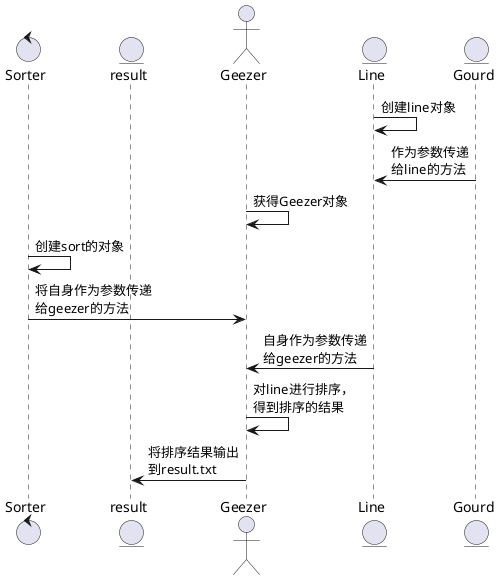 @startuml
control Sorter as sorter
entity result as res
actor Geezer as geezer
entity Line as line
entity Gourd as gourd

line -> line : 创建line对象

gourd -> line : 作为参数传递\n给line的方法

geezer -> geezer : 获得Geezer对象

sorter -> sorter : 创建sort的对象

sorter -> geezer : 将自身作为参数传递\n给geezer的方法

line -> geezer : 自身作为参数传递\n给geezer的方法

geezer -> geezer : 对line进行排序，\n得到排序的结果

geezer -> res : 将排序结果输出\n到result.txt
@enduml